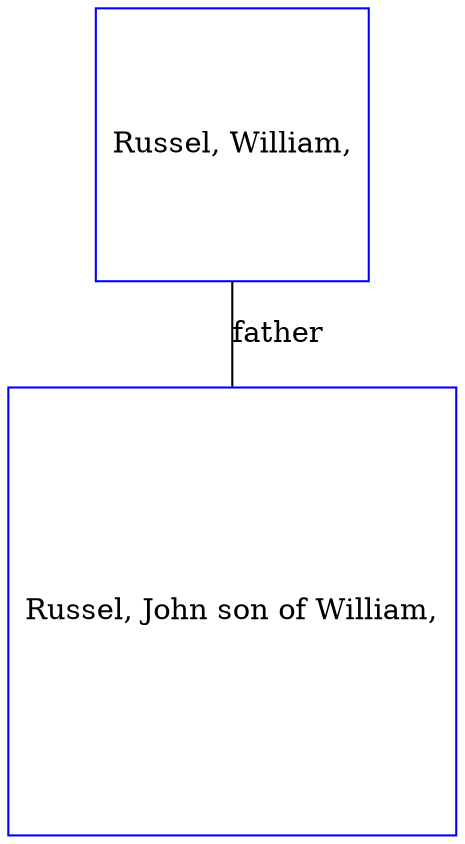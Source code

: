 digraph D {
    edge [dir=none];    node [shape=box];    "002066"   [label="Russel, William,", shape=box, regular=1, color="blue"] ;
"002065"   [label="Russel, John son of William,", shape=box, regular=1, color="blue"] ;
002066->002065 [label="father",arrowsize=0.0]; 
}